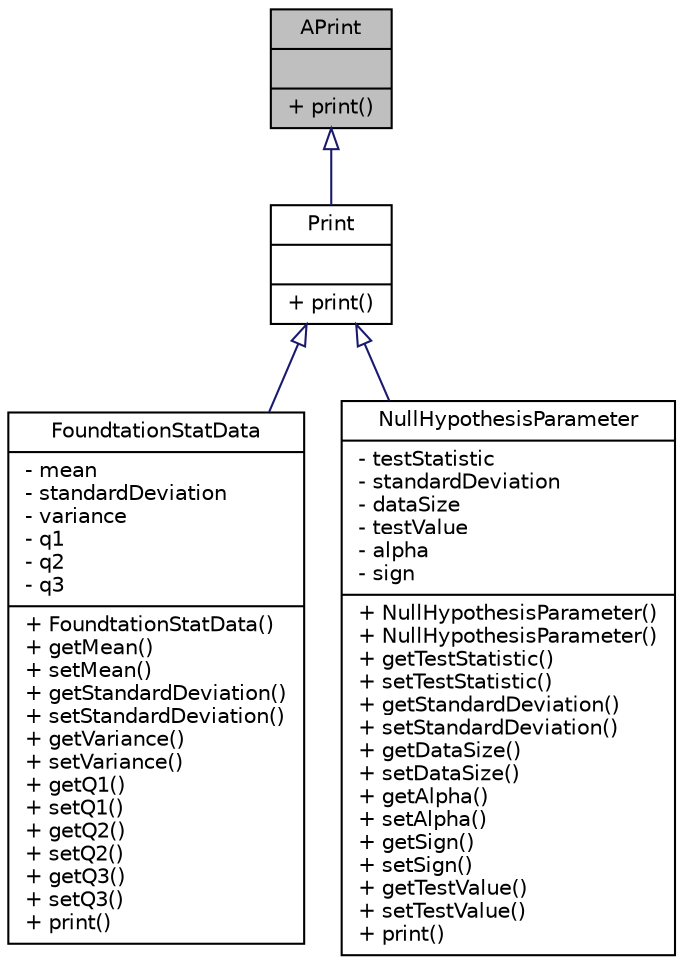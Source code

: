 digraph "APrint"
{
  edge [fontname="Helvetica",fontsize="10",labelfontname="Helvetica",labelfontsize="10"];
  node [fontname="Helvetica",fontsize="10",shape=record];
  Node0 [label="{APrint\n||+ print()\l}",height=0.2,width=0.4,color="black", fillcolor="grey75", style="filled", fontcolor="black"];
  Node0 -> Node1 [dir="back",color="midnightblue",fontsize="10",style="solid",arrowtail="onormal",fontname="Helvetica"];
  Node1 [label="{Print\n||+ print()\l}",height=0.2,width=0.4,color="black", fillcolor="white", style="filled",URL="$class_print.html",tooltip="상속용 프린트 클래스 "];
  Node1 -> Node2 [dir="back",color="midnightblue",fontsize="10",style="solid",arrowtail="onormal",fontname="Helvetica"];
  Node2 [label="{FoundtationStatData\n|- mean\l- standardDeviation\l- variance\l- q1\l- q2\l- q3\l|+ FoundtationStatData()\l+ getMean()\l+ setMean()\l+ getStandardDeviation()\l+ setStandardDeviation()\l+ getVariance()\l+ setVariance()\l+ getQ1()\l+ setQ1()\l+ getQ2()\l+ setQ2()\l+ getQ3()\l+ setQ3()\l+ print()\l}",height=0.2,width=0.4,color="black", fillcolor="white", style="filled",URL="$class_foundtation_stat_data.html",tooltip="기초 통계량 결과값 클래스 "];
  Node1 -> Node3 [dir="back",color="midnightblue",fontsize="10",style="solid",arrowtail="onormal",fontname="Helvetica"];
  Node3 [label="{NullHypothesisParameter\n|- testStatistic\l- standardDeviation\l- dataSize\l- testValue\l- alpha\l- sign\l|+ NullHypothesisParameter()\l+ NullHypothesisParameter()\l+ getTestStatistic()\l+ setTestStatistic()\l+ getStandardDeviation()\l+ setStandardDeviation()\l+ getDataSize()\l+ setDataSize()\l+ getAlpha()\l+ setAlpha()\l+ getSign()\l+ setSign()\l+ getTestValue()\l+ setTestValue()\l+ print()\l}",height=0.2,width=0.4,color="black", fillcolor="white", style="filled",URL="$class_null_hypothesis_parameter.html",tooltip="가설검정 데이터 클래 "];
}
